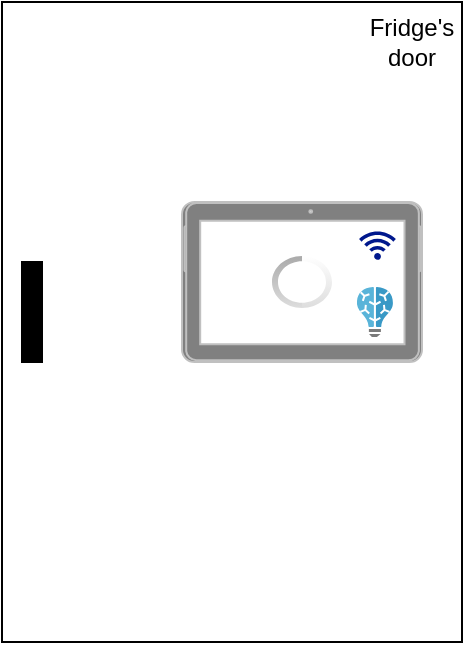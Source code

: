 <mxfile version="14.4.2" type="github"><diagram id="CvtPgt8HvSwoLxRnTH9V" name="Page-1"><mxGraphModel dx="1038" dy="580" grid="1" gridSize="10" guides="1" tooltips="1" connect="1" arrows="1" fold="1" page="1" pageScale="1" pageWidth="500" pageHeight="500" math="0" shadow="0"><root><mxCell id="0"/><mxCell id="1" parent="0"/><mxCell id="s5jG1d88GPn80oSMoL_B-3" value="" style="rounded=0;whiteSpace=wrap;html=1;" vertex="1" parent="1"><mxGeometry x="130" y="120" width="230" height="320" as="geometry"/></mxCell><mxCell id="s5jG1d88GPn80oSMoL_B-4" value="Fridge's door" style="text;html=1;strokeColor=none;fillColor=none;align=center;verticalAlign=middle;whiteSpace=wrap;rounded=0;" vertex="1" parent="1"><mxGeometry x="310" y="130" width="50" height="20" as="geometry"/></mxCell><mxCell id="s5jG1d88GPn80oSMoL_B-6" value="" style="rounded=0;whiteSpace=wrap;html=1;fillColor=#000000;" vertex="1" parent="1"><mxGeometry x="140" y="250" width="10" height="50" as="geometry"/></mxCell><mxCell id="s5jG1d88GPn80oSMoL_B-9" value="" style="verticalLabelPosition=bottom;verticalAlign=top;html=1;shadow=0;dashed=0;strokeWidth=1;shape=mxgraph.android.tab2;strokeColor=#c0c0c0;direction=north;fillColor=#808080;" vertex="1" parent="1"><mxGeometry x="220" y="220" width="120" height="80" as="geometry"/></mxCell><mxCell id="s5jG1d88GPn80oSMoL_B-10" value="" style="verticalLabelPosition=bottom;verticalAlign=top;html=1;shadow=0;dashed=0;strokeWidth=1;shape=mxgraph.android.indeterminateSpinner;fillColor=#808080;" vertex="1" parent="1"><mxGeometry x="265" y="247" width="30" height="26" as="geometry"/></mxCell><mxCell id="s5jG1d88GPn80oSMoL_B-11" value="" style="aspect=fixed;pointerEvents=1;shadow=0;dashed=0;html=1;strokeColor=none;labelPosition=center;verticalLabelPosition=bottom;verticalAlign=top;align=center;fillColor=#00188D;shape=mxgraph.mscae.enterprise.wireless_connection;rotation=-90;" vertex="1" parent="1"><mxGeometry x="310" y="232" width="15.46" height="18.4" as="geometry"/></mxCell><mxCell id="s5jG1d88GPn80oSMoL_B-12" value="" style="aspect=fixed;html=1;points=[];align=center;image;fontSize=12;image=img/lib/mscae/Batch_AI.svg;fillColor=#808080;" vertex="1" parent="1"><mxGeometry x="307.46" y="262.5" width="18" height="25" as="geometry"/></mxCell></root></mxGraphModel></diagram></mxfile>